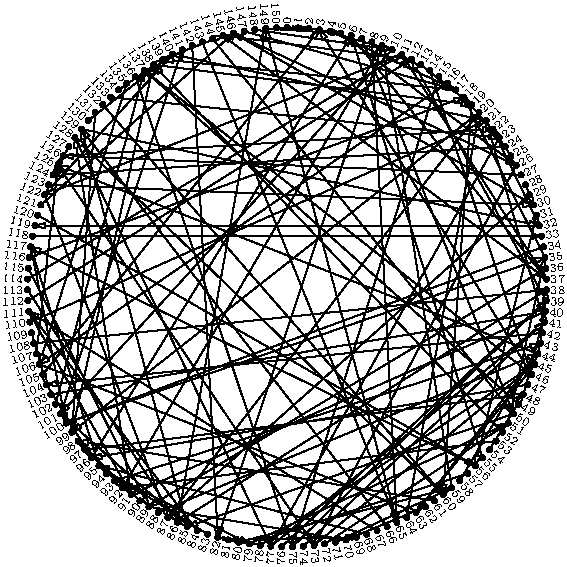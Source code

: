 size(10cm);
int p = 151;
defaultpen(fontsize(6pt));
real moduno(real ind) {
	if(ind <= 1) return ind;
    else return ind-1;
}
for(int i = 0; i < p; ++i) {
	real ang = 90-360/p * i + 360;
	pair pt = dir(ang);
    dot(pt);
    if(ang > 90 && ang < 270) {
    	label(rotate(180 + ang)*("$" + string(i) + "$"), pt, pt);
    } else {
    	label(rotate(ang)*("$" + string(i) + "$"), pt, pt);
    }

    int j = (i*i+1) % p;

    real ang2 = 90 - 360/p * j + 360;
    pair pt2 = dir(ang2);

    /* axialshade
    pair offset = 0.001 * (rotate(90) * (pt2 - pt));
    axialshade(pt - offset -- pt + offset -- pt2 + offset -- pt2 - offset --cycle, red, pt, black, dir(ang2));
    */

    draw(pt -- pt2, 0.5pt, EndArrow(size=5, filltype=NoFill));

    /* rgbdraw: draw(pt -- dir(ang2), rgb(moduno(1/3+i/p),moduno(2/3+i/p),moduno(i/p))); */
}
